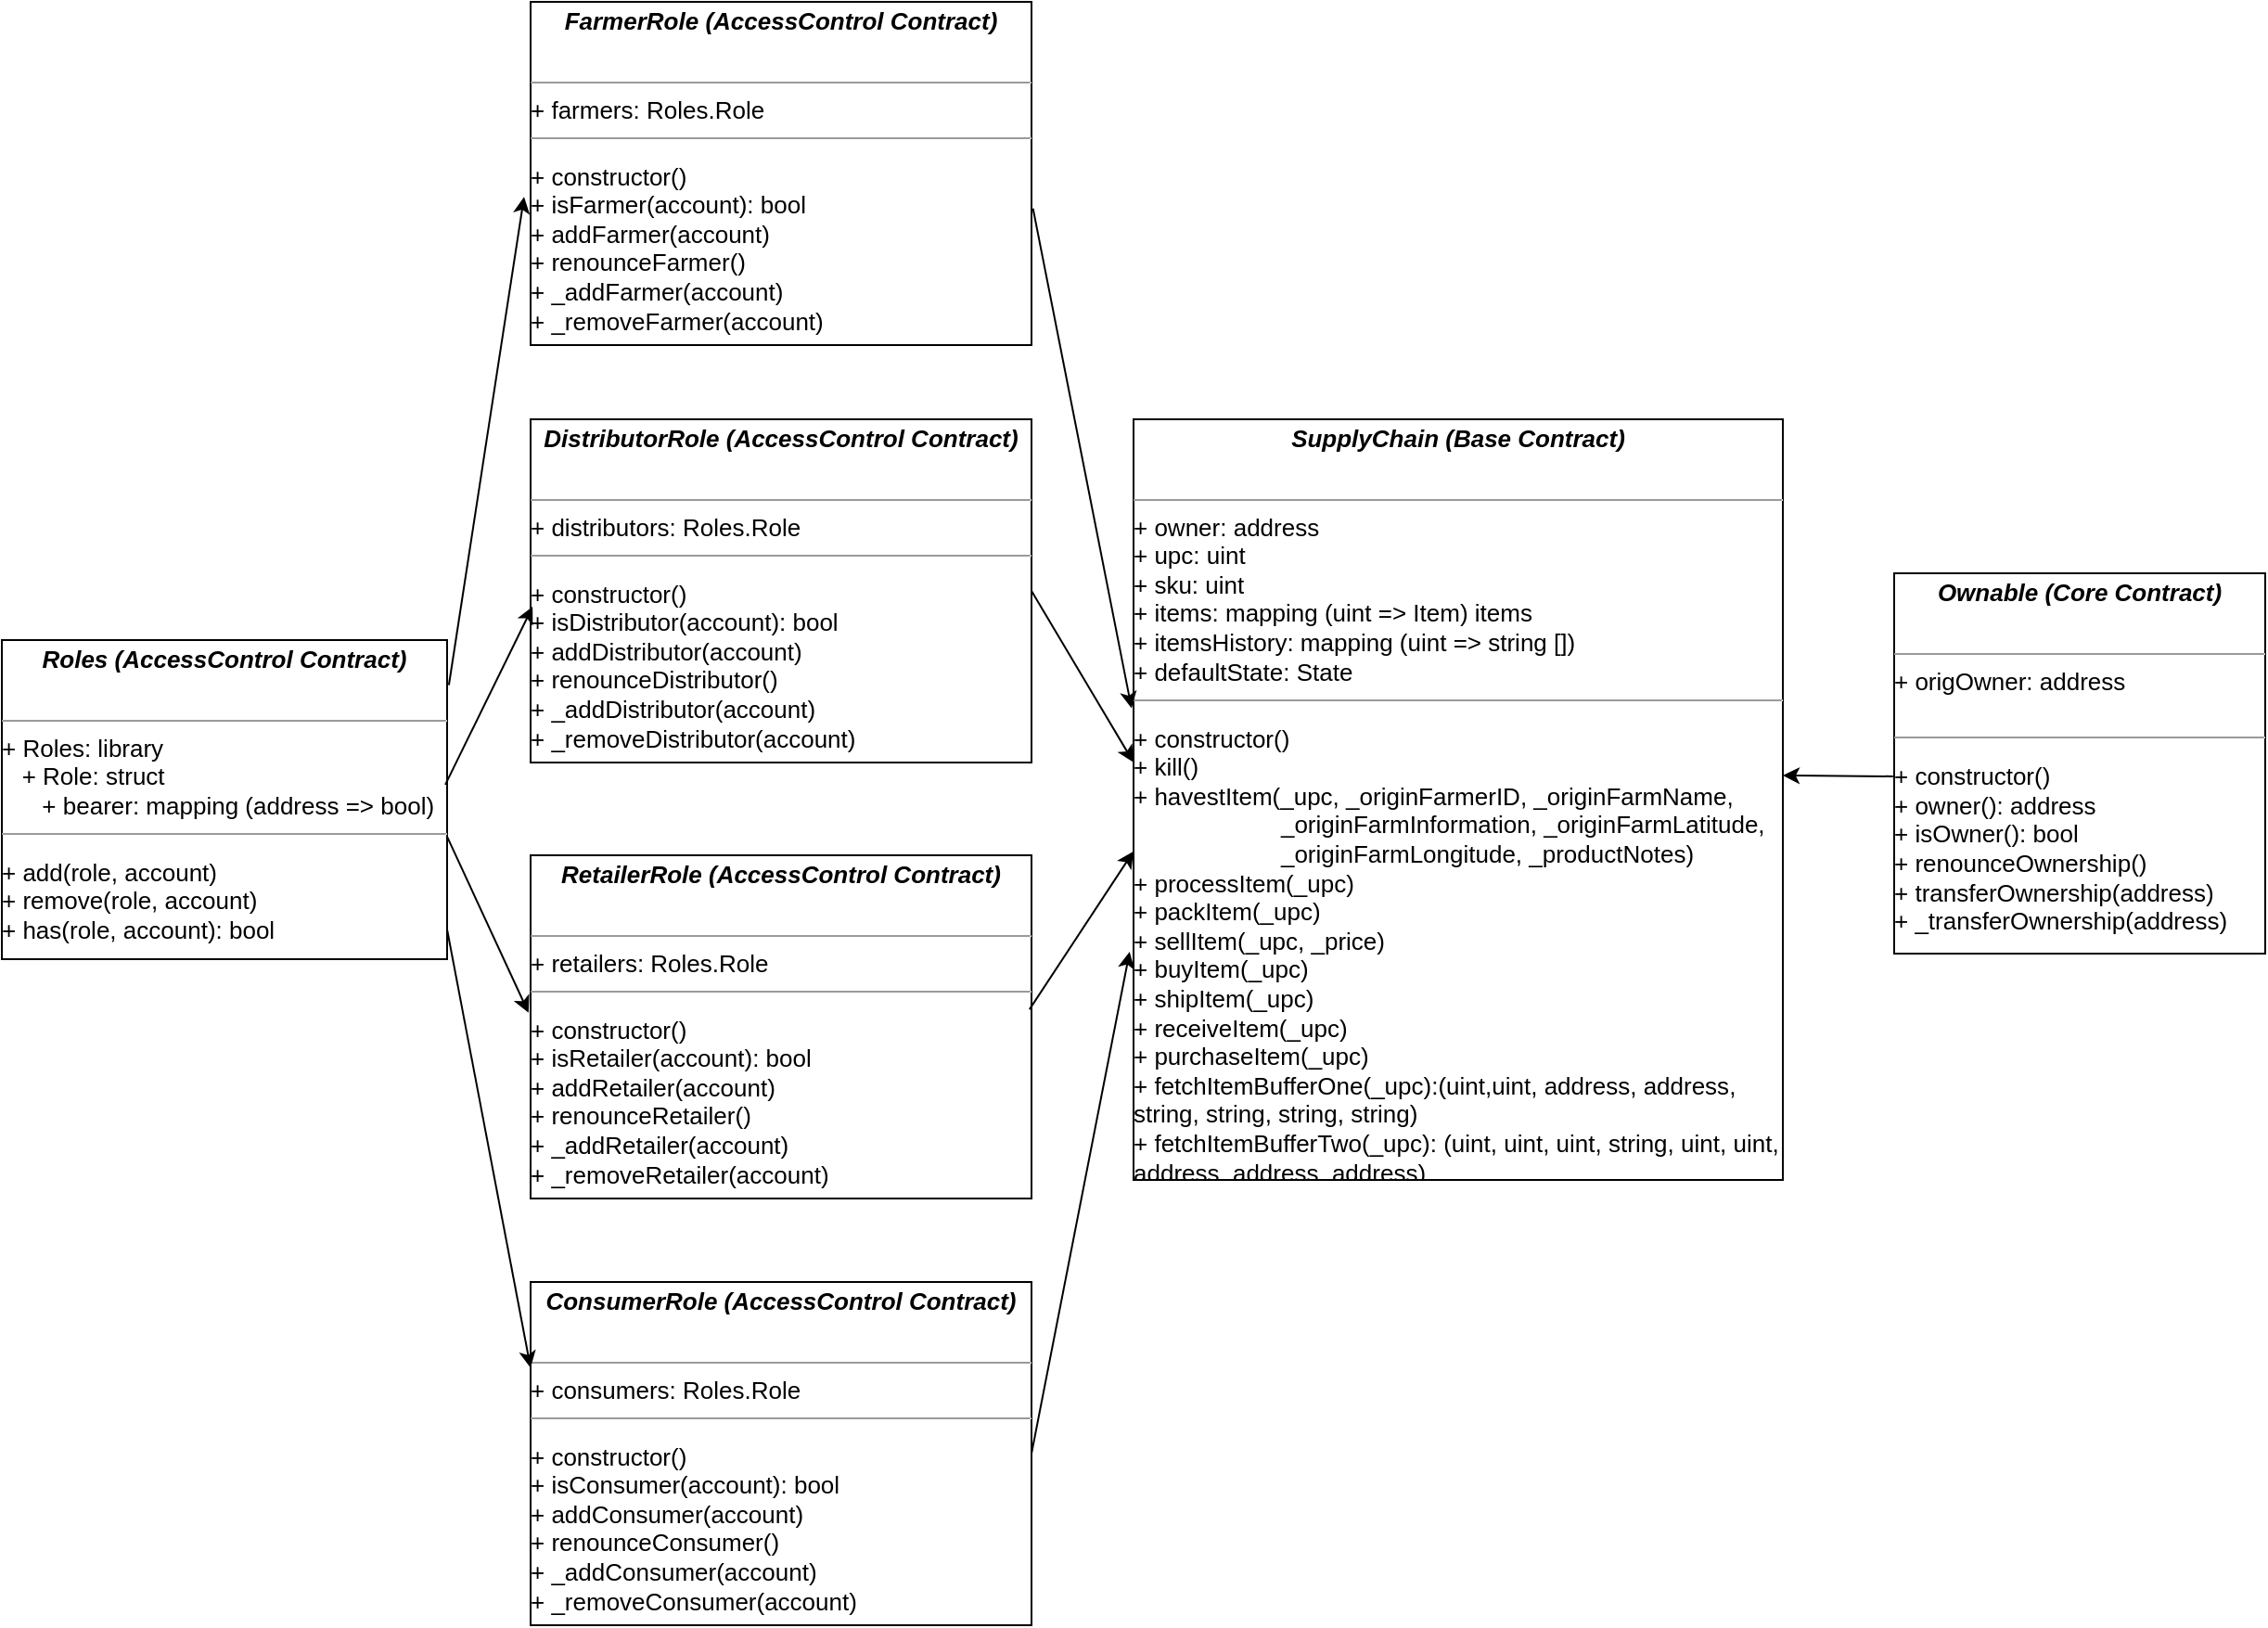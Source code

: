 <mxfile version="10.8.0" type="device"><diagram name="Page-1" id="c4acf3e9-155e-7222-9cf6-157b1a14988f"><mxGraphModel dx="1928" dy="920" grid="1" gridSize="10" guides="1" tooltips="1" connect="1" arrows="1" fold="1" page="1" pageScale="1" pageWidth="850" pageHeight="1100" background="#ffffff" math="0" shadow="0"><root><mxCell id="0"/><mxCell id="1" parent="0"/><mxCell id="5d2195bd80daf111-19" value="&lt;p style=&quot;text-align: center ; margin: 4px 0px 0px ; line-height: 100% ; font-size: 13px&quot;&gt;&lt;i&gt;&lt;font style=&quot;font-size: 13px&quot;&gt;&lt;b&gt;SupplyChain (Base Contract)&lt;/b&gt;&lt;/font&gt;&lt;/i&gt;&lt;/p&gt;&lt;p style=&quot;text-align: center ; margin: 4px 0px 0px ; font-size: 13px&quot;&gt;&lt;br&gt;&lt;/p&gt;&lt;hr size=&quot;1&quot; style=&quot;text-align: left ; font-size: 13px&quot;&gt;&lt;p style=&quot;margin: 0px 0px 0px 4px ; font-size: 13px&quot;&gt;&lt;/p&gt;&lt;div style=&quot;text-align: left ; font-size: 13px&quot;&gt;&lt;span&gt;&lt;font style=&quot;font-size: 13px&quot;&gt;+ owner: address&lt;/font&gt;&lt;/span&gt;&lt;/div&gt;&lt;div style=&quot;text-align: left ; font-size: 13px&quot;&gt;&lt;span&gt;&lt;font style=&quot;font-size: 13px&quot;&gt;+ upc: uint&lt;/font&gt;&lt;/span&gt;&lt;/div&gt;&lt;div style=&quot;text-align: left ; font-size: 13px&quot;&gt;&lt;span&gt;&lt;font style=&quot;font-size: 13px&quot;&gt;+ sku: uint&lt;/font&gt;&lt;/span&gt;&lt;/div&gt;&lt;div style=&quot;text-align: left ; font-size: 13px&quot;&gt;&lt;span&gt;&lt;font style=&quot;font-size: 13px&quot;&gt;+ items: mapping (uint =&amp;gt; Item) items&lt;/font&gt;&lt;/span&gt;&lt;/div&gt;&lt;div style=&quot;text-align: left ; font-size: 13px&quot;&gt;&lt;span&gt;&lt;font style=&quot;font-size: 13px&quot;&gt;+ itemsHistory: mapping (uint =&amp;gt; string [])&lt;/font&gt;&lt;/span&gt;&lt;/div&gt;&lt;div style=&quot;text-align: left ; font-size: 13px&quot;&gt;&lt;span&gt;&lt;font style=&quot;font-size: 13px&quot;&gt;+ defaultState: State&lt;/font&gt;&lt;/span&gt;&lt;/div&gt;&lt;hr size=&quot;1&quot; style=&quot;text-align: left ; font-size: 13px&quot;&gt;&lt;pre style=&quot;text-align: left ; font-size: 13px&quot;&gt;&lt;font style=&quot;font-size: 13px&quot;&gt;&lt;font face=&quot;Helvetica&quot; style=&quot;font-size: 13px&quot;&gt;&lt;span&gt;+ constructor()&lt;br&gt;&lt;/span&gt;&lt;/font&gt;&lt;font face=&quot;Helvetica&quot; style=&quot;font-size: 13px&quot;&gt;&lt;span&gt;+ kill()&lt;br&gt;&lt;/span&gt;&lt;/font&gt;&lt;font face=&quot;Helvetica&quot; style=&quot;font-size: 13px&quot;&gt;&lt;span&gt;+&lt;/span&gt;&lt;font style=&quot;font-size: 13px&quot;&gt; havestItem(_upc, _originFarmerID,&amp;nbsp;_originFarmName,&lt;br&gt;&lt;/font&gt;&lt;/font&gt;&lt;font face=&quot;Helvetica&quot; style=&quot;font-size: 13px&quot;&gt;&lt;font style=&quot;font-size: 13px&quot;&gt;&amp;nbsp; &amp;nbsp; &amp;nbsp; &amp;nbsp; &amp;nbsp; &amp;nbsp; &amp;nbsp; &amp;nbsp; &amp;nbsp; &amp;nbsp; &amp;nbsp; _originFarmInformation, _originFarmLatitude,&lt;br&gt;&lt;/font&gt;&lt;/font&gt;&lt;font face=&quot;Helvetica&quot; style=&quot;font-size: 13px&quot;&gt;&lt;font style=&quot;font-size: 13px&quot;&gt;&amp;nbsp; &amp;nbsp; &amp;nbsp; &amp;nbsp; &amp;nbsp; &amp;nbsp; &amp;nbsp; &amp;nbsp; &amp;nbsp; &amp;nbsp; &amp;nbsp; _originFarmLongitude, _productNotes)&lt;br&gt;&lt;/font&gt;&lt;/font&gt;&lt;font face=&quot;Helvetica&quot; style=&quot;font-size: 13px&quot;&gt;&lt;font style=&quot;font-size: 13px&quot;&gt;+ &lt;/font&gt;processItem&lt;span&gt;(&lt;/span&gt;&lt;span&gt;_upc)&lt;br&gt;&lt;/span&gt;&lt;/font&gt;&lt;font face=&quot;Helvetica&quot; style=&quot;font-size: 13px&quot;&gt;+ packItem(_upc)&lt;br&gt;&lt;/font&gt;&lt;font face=&quot;Helvetica&quot; style=&quot;font-size: 13px&quot;&gt;+ sellItem&lt;span&gt;(_&lt;/span&gt;&lt;span&gt;upc,&lt;/span&gt;&lt;span&gt; _price)&lt;br&gt;&lt;/span&gt;&lt;/font&gt;&lt;font face=&quot;Helvetica&quot; style=&quot;font-size: 13px&quot;&gt;&lt;span&gt;+ &lt;/span&gt;buyItem&lt;span&gt;(&lt;/span&gt;&lt;span&gt;_upc)&lt;br&gt;&lt;/span&gt;&lt;/font&gt;&lt;font face=&quot;Helvetica&quot; style=&quot;font-size: 13px&quot;&gt;&lt;span&gt;+ &lt;/span&gt;shipItem&lt;span&gt;(&lt;/span&gt;&lt;span&gt;_upc)&lt;br&gt;&lt;/span&gt;&lt;/font&gt;&lt;font face=&quot;Helvetica&quot; style=&quot;font-size: 13px&quot;&gt;&lt;span&gt;+ receive&lt;/span&gt;Item&lt;span&gt;(&lt;/span&gt;&lt;span&gt;_upc)&lt;br&gt;&lt;/span&gt;&lt;/font&gt;&lt;font face=&quot;Helvetica&quot; style=&quot;font-size: 13px&quot;&gt;&lt;span&gt;+ purchase&lt;/span&gt;Item&lt;span&gt;(&lt;/span&gt;&lt;span&gt;_upc)&lt;br&gt;&lt;/span&gt;&lt;/font&gt;&lt;font face=&quot;Helvetica&quot; style=&quot;font-size: 13px&quot;&gt;&lt;span&gt;+ &lt;/span&gt;fetchItemBufferOne&lt;span&gt;(&lt;/span&gt;&lt;span&gt;_upc):(&lt;/span&gt;uint&lt;span&gt;,&lt;/span&gt;uint&lt;span&gt;,&amp;nbsp;&lt;/span&gt;address, &lt;span&gt;address&lt;/span&gt;,&lt;br&gt;&lt;/font&gt;&lt;font face=&quot;Helvetica&quot; style=&quot;font-size: 13px&quot;&gt;s&lt;span&gt;tring,&amp;nbsp;&lt;/span&gt;&lt;span&gt;string&lt;/span&gt;&lt;span&gt;, s&lt;/span&gt;&lt;span&gt;tring&lt;/span&gt;&lt;span&gt;,&amp;nbsp;&lt;/span&gt;&lt;span&gt;string&lt;/span&gt;&lt;span&gt;)&lt;br&gt;&lt;/span&gt;&lt;/font&gt;&lt;font face=&quot;Helvetica&quot; style=&quot;font-size: 13px&quot;&gt;&lt;span&gt;+&amp;nbsp;&lt;/span&gt;&lt;span&gt;fetchItemBufferTwo&lt;/span&gt;&lt;span&gt;(_&lt;/span&gt;&lt;span&gt;upc):&amp;nbsp;&lt;/span&gt;&lt;span&gt;(&lt;/span&gt;&lt;span&gt;uint&lt;/span&gt;&lt;span&gt;, &lt;/span&gt;&lt;span&gt;uint,&amp;nbsp;&lt;/span&gt;&lt;span&gt;uint&lt;/span&gt;&lt;span&gt;,&amp;nbsp;&lt;/span&gt;&lt;span&gt;string&lt;/span&gt;&lt;span&gt;,&amp;nbsp;&lt;/span&gt;&lt;span&gt;uint&lt;/span&gt;&lt;span&gt;,&amp;nbsp;&lt;/span&gt;&lt;span&gt;uint&lt;/span&gt;&lt;span&gt;,&amp;nbsp;&lt;br&gt;&lt;/span&gt;&lt;/font&gt;&lt;font face=&quot;Helvetica&quot; style=&quot;font-size: 13px&quot;&gt;address,&amp;nbsp;address, address)&lt;/font&gt;&lt;/font&gt;&lt;/pre&gt;" style="verticalAlign=top;align=left;overflow=fill;fontSize=12;fontFamily=Helvetica;html=1;rounded=0;shadow=0;comic=0;labelBackgroundColor=none;strokeColor=#000000;strokeWidth=1;fillColor=#ffffff;" parent="1" vertex="1"><mxGeometry x="370" y="275" width="350" height="410" as="geometry"/></mxCell><mxCell id="bISFpaAdNAycinCBKizQ-1" value="&lt;p style=&quot;text-align: center ; margin: 4px 0px 0px ; line-height: 100% ; font-size: 13px&quot;&gt;&lt;i&gt;&lt;font style=&quot;font-size: 13px&quot;&gt;&lt;b&gt;FarmerRole (AccessControl Contract)&lt;/b&gt;&lt;/font&gt;&lt;/i&gt;&lt;/p&gt;&lt;p style=&quot;text-align: center ; margin: 4px 0px 0px ; font-size: 13px&quot;&gt;&lt;br&gt;&lt;/p&gt;&lt;hr size=&quot;1&quot; style=&quot;text-align: left ; font-size: 13px&quot;&gt;&lt;p style=&quot;margin: 0px 0px 0px 4px ; font-size: 13px&quot;&gt;&lt;/p&gt;&lt;div style=&quot;text-align: left ; font-size: 13px&quot;&gt;&lt;span&gt;&lt;font style=&quot;font-size: 13px&quot;&gt;+ farmers: Roles.Role&lt;/font&gt;&lt;/span&gt;&lt;/div&gt;&lt;hr size=&quot;1&quot; style=&quot;text-align: left ; font-size: 13px&quot;&gt;&lt;pre style=&quot;text-align: left ; font-size: 13px&quot;&gt;&lt;font style=&quot;font-size: 13px&quot;&gt;&lt;font face=&quot;Helvetica&quot; style=&quot;font-size: 13px&quot;&gt;&lt;span&gt;+ constructor()&lt;br&gt;&lt;/span&gt;&lt;/font&gt;&lt;font face=&quot;Helvetica&quot; style=&quot;font-size: 13px&quot;&gt;&lt;span&gt;+ isFarmer(account): bool&lt;br&gt;&lt;/span&gt;&lt;/font&gt;&lt;font face=&quot;Helvetica&quot; style=&quot;font-size: 13px&quot;&gt;&lt;span&gt;+&lt;/span&gt;&lt;font style=&quot;font-size: 13px&quot;&gt; addFarmer(account&lt;/font&gt;&lt;/font&gt;&lt;font face=&quot;Helvetica&quot; style=&quot;font-size: 13px&quot;&gt;&lt;font style=&quot;font-size: 13px&quot;&gt;)&lt;br&gt;&lt;/font&gt;&lt;/font&gt;&lt;font face=&quot;Helvetica&quot; style=&quot;font-size: 13px&quot;&gt;&lt;font style=&quot;font-size: 13px&quot;&gt;+ renounceFarmer&lt;/font&gt;&lt;span&gt;(&lt;/span&gt;&lt;span&gt;)&lt;br&gt;&lt;/span&gt;&lt;/font&gt;&lt;font face=&quot;Helvetica&quot; style=&quot;font-size: 13px&quot;&gt;+ _addFarmer(account)&lt;br&gt;&lt;/font&gt;&lt;font face=&quot;Helvetica&quot; style=&quot;font-size: 13px&quot;&gt;+ _removeFarmer&lt;span&gt;(account&lt;/span&gt;&lt;span&gt;)&lt;br&gt;&lt;/span&gt;&lt;/font&gt;&lt;br&gt;&lt;/font&gt;&lt;/pre&gt;" style="verticalAlign=top;align=left;overflow=fill;fontSize=12;fontFamily=Helvetica;html=1;rounded=0;shadow=0;comic=0;labelBackgroundColor=none;strokeColor=#000000;strokeWidth=1;fillColor=#ffffff;" parent="1" vertex="1"><mxGeometry x="45" y="50" width="270" height="185" as="geometry"/></mxCell><mxCell id="bISFpaAdNAycinCBKizQ-3" value="" style="endArrow=classic;html=1;exitX=1.003;exitY=0.602;exitDx=0;exitDy=0;exitPerimeter=0;entryX=-0.003;entryY=0.38;entryDx=0;entryDy=0;entryPerimeter=0;" parent="1" source="bISFpaAdNAycinCBKizQ-1" target="5d2195bd80daf111-19" edge="1"><mxGeometry width="50" height="50" relative="1" as="geometry"><mxPoint x="340" y="150" as="sourcePoint"/><mxPoint x="390" y="100" as="targetPoint"/></mxGeometry></mxCell><mxCell id="bISFpaAdNAycinCBKizQ-4" value="&lt;p style=&quot;text-align: center ; margin: 4px 0px 0px ; line-height: 100% ; font-size: 13px&quot;&gt;&lt;i&gt;&lt;font style=&quot;font-size: 13px&quot;&gt;&lt;b&gt;Roles (AccessControl Contract)&lt;/b&gt;&lt;/font&gt;&lt;/i&gt;&lt;/p&gt;&lt;p style=&quot;text-align: center ; margin: 4px 0px 0px ; font-size: 13px&quot;&gt;&lt;br&gt;&lt;/p&gt;&lt;hr size=&quot;1&quot; style=&quot;text-align: left ; font-size: 13px&quot;&gt;&lt;p style=&quot;margin: 0px 0px 0px 4px ; font-size: 13px&quot;&gt;&lt;/p&gt;&lt;div style=&quot;text-align: left ; font-size: 13px&quot;&gt;&lt;span&gt;&lt;font style=&quot;font-size: 13px&quot;&gt;+ Roles: library&lt;/font&gt;&lt;/span&gt;&lt;/div&gt;&lt;div style=&quot;text-align: left ; font-size: 13px&quot;&gt;&lt;span&gt;&lt;font style=&quot;font-size: 13px&quot;&gt;&amp;nbsp; &amp;nbsp;+ Role: struct&lt;/font&gt;&lt;/span&gt;&lt;/div&gt;&lt;div style=&quot;text-align: left ; font-size: 13px&quot;&gt;&lt;span&gt;&lt;font style=&quot;font-size: 13px&quot;&gt;&amp;nbsp; &amp;nbsp; &amp;nbsp; + bearer: mapping (address =&amp;gt; bool)&amp;nbsp;&lt;/font&gt;&lt;/span&gt;&lt;/div&gt;&lt;hr size=&quot;1&quot; style=&quot;text-align: left ; font-size: 13px&quot;&gt;&lt;pre style=&quot;text-align: left ; font-size: 13px&quot;&gt;&lt;font style=&quot;font-size: 13px&quot;&gt;&lt;font face=&quot;Helvetica&quot; style=&quot;font-size: 13px&quot;&gt;&lt;span&gt;+ add(role, account)&lt;br&gt;&lt;/span&gt;&lt;/font&gt;&lt;font face=&quot;Helvetica&quot; style=&quot;font-size: 13px&quot;&gt;&lt;span&gt;+ remove(role, account)&lt;br&gt;&lt;/span&gt;&lt;/font&gt;&lt;font face=&quot;Helvetica&quot; style=&quot;font-size: 13px&quot;&gt;&lt;span&gt;+&lt;/span&gt;&lt;font style=&quot;font-size: 13px&quot;&gt; has(role, account&lt;/font&gt;&lt;/font&gt;&lt;font face=&quot;Helvetica&quot; style=&quot;font-size: 13px&quot;&gt;&lt;font style=&quot;font-size: 13px&quot;&gt;): bool&lt;br&gt;&lt;/font&gt;&lt;/font&gt;&lt;font face=&quot;Helvetica&quot; style=&quot;font-size: 13px&quot;&gt;&lt;span&gt;&lt;br&gt;&lt;/span&gt;&lt;/font&gt;&lt;br&gt;&lt;/font&gt;&lt;/pre&gt;" style="verticalAlign=top;align=left;overflow=fill;fontSize=12;fontFamily=Helvetica;html=1;rounded=0;shadow=0;comic=0;labelBackgroundColor=none;strokeColor=#000000;strokeWidth=1;fillColor=#ffffff;" parent="1" vertex="1"><mxGeometry x="-240" y="394" width="240" height="172" as="geometry"/></mxCell><mxCell id="bISFpaAdNAycinCBKizQ-6" value="" style="endArrow=classic;html=1;exitX=1.004;exitY=0.141;exitDx=0;exitDy=0;exitPerimeter=0;entryX=-0.013;entryY=0.568;entryDx=0;entryDy=0;entryPerimeter=0;" parent="1" source="bISFpaAdNAycinCBKizQ-4" target="bISFpaAdNAycinCBKizQ-1" edge="1"><mxGeometry width="50" height="50" relative="1" as="geometry"><mxPoint y="270" as="sourcePoint"/><mxPoint x="68" y="490" as="targetPoint"/></mxGeometry></mxCell><mxCell id="bISFpaAdNAycinCBKizQ-7" value="&lt;p style=&quot;text-align: center ; margin: 4px 0px 0px ; line-height: 100% ; font-size: 13px&quot;&gt;&lt;i&gt;&lt;font style=&quot;font-size: 13px&quot;&gt;&lt;b&gt;DistributorRole (AccessControl Contract)&lt;/b&gt;&lt;/font&gt;&lt;/i&gt;&lt;/p&gt;&lt;p style=&quot;text-align: center ; margin: 4px 0px 0px ; font-size: 13px&quot;&gt;&lt;br&gt;&lt;/p&gt;&lt;hr size=&quot;1&quot; style=&quot;text-align: left ; font-size: 13px&quot;&gt;&lt;p style=&quot;margin: 0px 0px 0px 4px ; font-size: 13px&quot;&gt;&lt;/p&gt;&lt;div style=&quot;text-align: left ; font-size: 13px&quot;&gt;&lt;span&gt;&lt;font style=&quot;font-size: 13px&quot;&gt;+ distributors: Roles.Role&lt;/font&gt;&lt;/span&gt;&lt;/div&gt;&lt;hr size=&quot;1&quot; style=&quot;text-align: left ; font-size: 13px&quot;&gt;&lt;pre style=&quot;text-align: left ; font-size: 13px&quot;&gt;&lt;font style=&quot;font-size: 13px&quot;&gt;&lt;font face=&quot;Helvetica&quot; style=&quot;font-size: 13px&quot;&gt;&lt;span&gt;+ constructor()&lt;br&gt;&lt;/span&gt;&lt;/font&gt;&lt;font face=&quot;Helvetica&quot; style=&quot;font-size: 13px&quot;&gt;&lt;span&gt;+ isDistributor(account): bool&lt;br&gt;&lt;/span&gt;&lt;/font&gt;&lt;font face=&quot;Helvetica&quot; style=&quot;font-size: 13px&quot;&gt;&lt;span&gt;+&lt;/span&gt;&lt;font style=&quot;font-size: 13px&quot;&gt; addDistributor(account&lt;/font&gt;&lt;/font&gt;&lt;font face=&quot;Helvetica&quot; style=&quot;font-size: 13px&quot;&gt;&lt;font style=&quot;font-size: 13px&quot;&gt;)&lt;br&gt;&lt;/font&gt;&lt;/font&gt;&lt;font face=&quot;Helvetica&quot; style=&quot;font-size: 13px&quot;&gt;&lt;font style=&quot;font-size: 13px&quot;&gt;+ renounceDistributor&lt;/font&gt;&lt;span&gt;(&lt;/span&gt;&lt;span&gt;)&lt;br&gt;&lt;/span&gt;&lt;/font&gt;&lt;font face=&quot;Helvetica&quot; style=&quot;font-size: 13px&quot;&gt;+ _addDistributor(account)&lt;br&gt;&lt;/font&gt;&lt;font face=&quot;Helvetica&quot; style=&quot;font-size: 13px&quot;&gt;+ _removeDistributor&lt;span&gt;(account&lt;/span&gt;&lt;span&gt;)&lt;br&gt;&lt;/span&gt;&lt;/font&gt;&lt;br&gt;&lt;/font&gt;&lt;/pre&gt;" style="verticalAlign=top;align=left;overflow=fill;fontSize=12;fontFamily=Helvetica;html=1;rounded=0;shadow=0;comic=0;labelBackgroundColor=none;strokeColor=#000000;strokeWidth=1;fillColor=#ffffff;" parent="1" vertex="1"><mxGeometry x="45" y="275" width="270" height="185" as="geometry"/></mxCell><mxCell id="bISFpaAdNAycinCBKizQ-8" value="" style="endArrow=classic;html=1;exitX=0.996;exitY=0.453;exitDx=0;exitDy=0;exitPerimeter=0;entryX=0.004;entryY=0.546;entryDx=0;entryDy=0;entryPerimeter=0;" parent="1" source="bISFpaAdNAycinCBKizQ-4" target="bISFpaAdNAycinCBKizQ-7" edge="1"><mxGeometry width="50" height="50" relative="1" as="geometry"><mxPoint x="10" y="460" as="sourcePoint"/><mxPoint x="56" y="173" as="targetPoint"/></mxGeometry></mxCell><mxCell id="bISFpaAdNAycinCBKizQ-9" value="" style="endArrow=classic;html=1;entryX=0;entryY=0.451;entryDx=0;entryDy=0;entryPerimeter=0;exitX=1;exitY=0.5;exitDx=0;exitDy=0;" parent="1" source="bISFpaAdNAycinCBKizQ-7" target="5d2195bd80daf111-19" edge="1"><mxGeometry width="50" height="50" relative="1" as="geometry"><mxPoint x="320" y="350" as="sourcePoint"/><mxPoint x="418" y="650" as="targetPoint"/></mxGeometry></mxCell><mxCell id="bISFpaAdNAycinCBKizQ-10" value="&lt;p style=&quot;text-align: center ; margin: 4px 0px 0px ; line-height: 100% ; font-size: 13px&quot;&gt;&lt;i&gt;&lt;font style=&quot;font-size: 13px&quot;&gt;&lt;b&gt;RetailerRole (AccessControl Contract)&lt;/b&gt;&lt;/font&gt;&lt;/i&gt;&lt;/p&gt;&lt;p style=&quot;text-align: center ; margin: 4px 0px 0px ; font-size: 13px&quot;&gt;&lt;br&gt;&lt;/p&gt;&lt;hr size=&quot;1&quot; style=&quot;text-align: left ; font-size: 13px&quot;&gt;&lt;p style=&quot;margin: 0px 0px 0px 4px ; font-size: 13px&quot;&gt;&lt;/p&gt;&lt;div style=&quot;text-align: left ; font-size: 13px&quot;&gt;&lt;span&gt;&lt;font style=&quot;font-size: 13px&quot;&gt;+ retailers: Roles.Role&lt;/font&gt;&lt;/span&gt;&lt;/div&gt;&lt;hr size=&quot;1&quot; style=&quot;text-align: left ; font-size: 13px&quot;&gt;&lt;pre style=&quot;text-align: left ; font-size: 13px&quot;&gt;&lt;font style=&quot;font-size: 13px&quot;&gt;&lt;font face=&quot;Helvetica&quot; style=&quot;font-size: 13px&quot;&gt;&lt;span&gt;+ constructor()&lt;br&gt;&lt;/span&gt;&lt;/font&gt;&lt;font face=&quot;Helvetica&quot; style=&quot;font-size: 13px&quot;&gt;&lt;span&gt;+ isRetailer(account): bool&lt;br&gt;&lt;/span&gt;&lt;/font&gt;&lt;font face=&quot;Helvetica&quot; style=&quot;font-size: 13px&quot;&gt;&lt;span&gt;+&lt;/span&gt;&lt;font style=&quot;font-size: 13px&quot;&gt; addRetailer(account&lt;/font&gt;&lt;/font&gt;&lt;font face=&quot;Helvetica&quot; style=&quot;font-size: 13px&quot;&gt;&lt;font style=&quot;font-size: 13px&quot;&gt;)&lt;br&gt;&lt;/font&gt;&lt;/font&gt;&lt;font face=&quot;Helvetica&quot; style=&quot;font-size: 13px&quot;&gt;&lt;font style=&quot;font-size: 13px&quot;&gt;+ renounceRetailer&lt;/font&gt;&lt;span&gt;(&lt;/span&gt;&lt;span&gt;)&lt;br&gt;&lt;/span&gt;&lt;/font&gt;&lt;font face=&quot;Helvetica&quot; style=&quot;font-size: 13px&quot;&gt;+ _addRetailer(account)&lt;br&gt;&lt;/font&gt;&lt;font face=&quot;Helvetica&quot; style=&quot;font-size: 13px&quot;&gt;+ _removeRetailer&lt;span&gt;(account&lt;/span&gt;&lt;span&gt;)&lt;br&gt;&lt;/span&gt;&lt;/font&gt;&lt;br&gt;&lt;/font&gt;&lt;/pre&gt;" style="verticalAlign=top;align=left;overflow=fill;fontSize=12;fontFamily=Helvetica;html=1;rounded=0;shadow=0;comic=0;labelBackgroundColor=none;strokeColor=#000000;strokeWidth=1;fillColor=#ffffff;" parent="1" vertex="1"><mxGeometry x="45" y="510" width="270" height="185" as="geometry"/></mxCell><mxCell id="bISFpaAdNAycinCBKizQ-11" value="" style="endArrow=classic;html=1;exitX=1;exitY=0.616;exitDx=0;exitDy=0;exitPerimeter=0;entryX=-0.004;entryY=0.459;entryDx=0;entryDy=0;entryPerimeter=0;" parent="1" source="bISFpaAdNAycinCBKizQ-4" target="bISFpaAdNAycinCBKizQ-10" edge="1"><mxGeometry width="50" height="50" relative="1" as="geometry"><mxPoint x="20" y="500" as="sourcePoint"/><mxPoint x="56" y="416" as="targetPoint"/></mxGeometry></mxCell><mxCell id="bISFpaAdNAycinCBKizQ-12" value="" style="endArrow=classic;html=1;entryX=0;entryY=0.568;entryDx=0;entryDy=0;entryPerimeter=0;exitX=0.996;exitY=0.449;exitDx=0;exitDy=0;exitPerimeter=0;" parent="1" source="bISFpaAdNAycinCBKizQ-10" target="5d2195bd80daf111-19" edge="1"><mxGeometry width="50" height="50" relative="1" as="geometry"><mxPoint x="320" y="600" as="sourcePoint"/><mxPoint x="405" y="692" as="targetPoint"/></mxGeometry></mxCell><mxCell id="bISFpaAdNAycinCBKizQ-17" value="&lt;p style=&quot;text-align: center ; margin: 4px 0px 0px ; line-height: 100% ; font-size: 13px&quot;&gt;&lt;i&gt;&lt;font style=&quot;font-size: 13px&quot;&gt;&lt;b&gt;ConsumerRole (AccessControl Contract)&lt;/b&gt;&lt;/font&gt;&lt;/i&gt;&lt;/p&gt;&lt;p style=&quot;text-align: center ; margin: 4px 0px 0px ; font-size: 13px&quot;&gt;&lt;br&gt;&lt;/p&gt;&lt;hr size=&quot;1&quot; style=&quot;text-align: left ; font-size: 13px&quot;&gt;&lt;p style=&quot;margin: 0px 0px 0px 4px ; font-size: 13px&quot;&gt;&lt;/p&gt;&lt;div style=&quot;text-align: left ; font-size: 13px&quot;&gt;&lt;span&gt;&lt;font style=&quot;font-size: 13px&quot;&gt;+ consumers: Roles.Role&lt;/font&gt;&lt;/span&gt;&lt;/div&gt;&lt;hr size=&quot;1&quot; style=&quot;text-align: left ; font-size: 13px&quot;&gt;&lt;pre style=&quot;text-align: left ; font-size: 13px&quot;&gt;&lt;font style=&quot;font-size: 13px&quot;&gt;&lt;font face=&quot;Helvetica&quot; style=&quot;font-size: 13px&quot;&gt;&lt;span&gt;+ constructor()&lt;br&gt;&lt;/span&gt;&lt;/font&gt;&lt;font face=&quot;Helvetica&quot; style=&quot;font-size: 13px&quot;&gt;&lt;span&gt;+ isConsumer(account): bool&lt;br&gt;&lt;/span&gt;&lt;/font&gt;&lt;font face=&quot;Helvetica&quot; style=&quot;font-size: 13px&quot;&gt;&lt;span&gt;+&lt;/span&gt;&lt;font style=&quot;font-size: 13px&quot;&gt; addConsumer(account&lt;/font&gt;&lt;/font&gt;&lt;font face=&quot;Helvetica&quot; style=&quot;font-size: 13px&quot;&gt;&lt;font style=&quot;font-size: 13px&quot;&gt;)&lt;br&gt;&lt;/font&gt;&lt;/font&gt;&lt;font face=&quot;Helvetica&quot; style=&quot;font-size: 13px&quot;&gt;&lt;font style=&quot;font-size: 13px&quot;&gt;+ renounceConsumer&lt;/font&gt;&lt;span&gt;(&lt;/span&gt;&lt;span&gt;)&lt;br&gt;&lt;/span&gt;&lt;/font&gt;&lt;font face=&quot;Helvetica&quot; style=&quot;font-size: 13px&quot;&gt;+ _addConsumer(account)&lt;br&gt;&lt;/font&gt;&lt;font face=&quot;Helvetica&quot; style=&quot;font-size: 13px&quot;&gt;+ _removeConsumer&lt;span&gt;(account&lt;/span&gt;&lt;span&gt;)&lt;br&gt;&lt;/span&gt;&lt;/font&gt;&lt;br&gt;&lt;/font&gt;&lt;/pre&gt;" style="verticalAlign=top;align=left;overflow=fill;fontSize=12;fontFamily=Helvetica;html=1;rounded=0;shadow=0;comic=0;labelBackgroundColor=none;strokeColor=#000000;strokeWidth=1;fillColor=#ffffff;" parent="1" vertex="1"><mxGeometry x="45" y="740" width="270" height="185" as="geometry"/></mxCell><mxCell id="bISFpaAdNAycinCBKizQ-18" value="" style="endArrow=classic;html=1;exitX=1;exitY=0.907;exitDx=0;exitDy=0;exitPerimeter=0;entryX=0;entryY=0.25;entryDx=0;entryDy=0;" parent="1" source="bISFpaAdNAycinCBKizQ-4" target="bISFpaAdNAycinCBKizQ-17" edge="1"><mxGeometry width="50" height="50" relative="1" as="geometry"><mxPoint x="10" y="550" as="sourcePoint"/><mxPoint x="44" y="681" as="targetPoint"/></mxGeometry></mxCell><mxCell id="bISFpaAdNAycinCBKizQ-19" value="" style="endArrow=classic;html=1;entryX=-0.006;entryY=0.7;entryDx=0;entryDy=0;entryPerimeter=0;exitX=1;exitY=0.5;exitDx=0;exitDy=0;" parent="1" source="bISFpaAdNAycinCBKizQ-17" target="5d2195bd80daf111-19" edge="1"><mxGeometry width="50" height="50" relative="1" as="geometry"><mxPoint x="320" y="830" as="sourcePoint"/><mxPoint x="406" y="735" as="targetPoint"/></mxGeometry></mxCell><mxCell id="bISFpaAdNAycinCBKizQ-20" value="&lt;p style=&quot;text-align: center ; margin: 4px 0px 0px ; line-height: 100% ; font-size: 13px&quot;&gt;&lt;i&gt;&lt;font style=&quot;font-size: 13px&quot;&gt;&lt;b&gt;Ownable (Core Contract)&lt;/b&gt;&lt;/font&gt;&lt;/i&gt;&lt;/p&gt;&lt;p style=&quot;text-align: center ; margin: 4px 0px 0px ; font-size: 13px&quot;&gt;&lt;br&gt;&lt;/p&gt;&lt;hr size=&quot;1&quot; style=&quot;text-align: left ; font-size: 13px&quot;&gt;&lt;p style=&quot;margin: 0px 0px 0px 4px ; font-size: 13px&quot;&gt;&lt;/p&gt;&lt;div style=&quot;text-align: left ; font-size: 13px&quot;&gt;&lt;span&gt;&lt;font style=&quot;font-size: 13px&quot;&gt;+ origOwner: address&lt;/font&gt;&lt;/span&gt;&lt;/div&gt;&lt;div style=&quot;text-align: left ; font-size: 13px&quot;&gt;&lt;br&gt;&lt;/div&gt;&lt;hr size=&quot;1&quot; style=&quot;text-align: left ; font-size: 13px&quot;&gt;&lt;pre style=&quot;text-align: left ; font-size: 13px&quot;&gt;&lt;font style=&quot;font-size: 13px&quot;&gt;&lt;font face=&quot;Helvetica&quot; style=&quot;font-size: 13px&quot;&gt;&lt;span&gt;+ constructor()&lt;/span&gt;&lt;/font&gt;&lt;font face=&quot;Helvetica&quot; style=&quot;font-size: 13px&quot;&gt;&lt;span&gt;&lt;br&gt;&lt;/span&gt;&lt;/font&gt;&lt;font face=&quot;Helvetica&quot; style=&quot;font-size: 13px&quot;&gt;&lt;font style=&quot;font-size: 13px&quot;&gt;+ owner&lt;/font&gt;&lt;span&gt;(&lt;/span&gt;&lt;span&gt;): address&lt;br&gt;&lt;/span&gt;&lt;/font&gt;&lt;font face=&quot;Helvetica&quot; style=&quot;font-size: 13px&quot;&gt;+ isOwner(): bool&lt;br&gt;&lt;/font&gt;&lt;font face=&quot;Helvetica&quot; style=&quot;font-size: 13px&quot;&gt;+ renounceOwnership&lt;span&gt;(&lt;/span&gt;&lt;span&gt;)&lt;br&gt;&lt;/span&gt;&lt;/font&gt;&lt;font face=&quot;Helvetica&quot; style=&quot;font-size: 13px&quot;&gt;&lt;span&gt;+ transferOwnership(address&lt;/span&gt;&lt;span&gt;)&lt;br&gt;&lt;/span&gt;&lt;/font&gt;&lt;font face=&quot;Helvetica&quot; style=&quot;font-size: 13px&quot;&gt;&lt;span&gt;+ _transferOwnership&lt;/span&gt;&lt;span&gt;(address)&lt;/span&gt;&lt;/font&gt;&lt;br&gt;&lt;/font&gt;&lt;/pre&gt;" style="verticalAlign=top;align=left;overflow=fill;fontSize=12;fontFamily=Helvetica;html=1;rounded=0;shadow=0;comic=0;labelBackgroundColor=none;strokeColor=#000000;strokeWidth=1;fillColor=#ffffff;" parent="1" vertex="1"><mxGeometry x="780" y="358" width="200" height="205" as="geometry"/></mxCell><mxCell id="bISFpaAdNAycinCBKizQ-21" value="" style="endArrow=classic;html=1;exitX=-0.003;exitY=0.534;exitDx=0;exitDy=0;exitPerimeter=0;" parent="1" source="bISFpaAdNAycinCBKizQ-20" edge="1"><mxGeometry width="50" height="50" relative="1" as="geometry"><mxPoint x="780" y="420" as="sourcePoint"/><mxPoint x="720" y="467" as="targetPoint"/></mxGeometry></mxCell></root></mxGraphModel></diagram></mxfile>